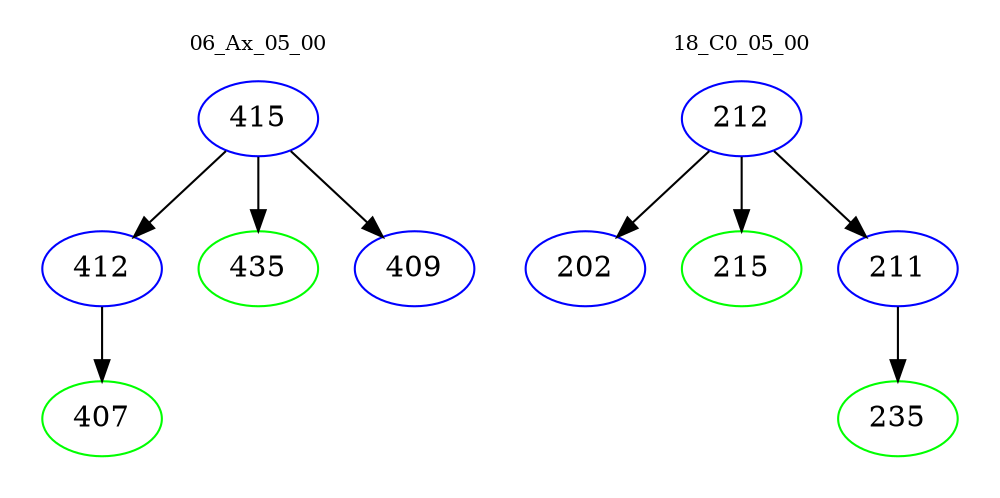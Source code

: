 digraph{
subgraph cluster_0 {
color = white
label = "06_Ax_05_00";
fontsize=10;
T0_415 [label="415", color="blue"]
T0_415 -> T0_412 [color="black"]
T0_412 [label="412", color="blue"]
T0_412 -> T0_407 [color="black"]
T0_407 [label="407", color="green"]
T0_415 -> T0_435 [color="black"]
T0_435 [label="435", color="green"]
T0_415 -> T0_409 [color="black"]
T0_409 [label="409", color="blue"]
}
subgraph cluster_1 {
color = white
label = "18_C0_05_00";
fontsize=10;
T1_212 [label="212", color="blue"]
T1_212 -> T1_202 [color="black"]
T1_202 [label="202", color="blue"]
T1_212 -> T1_215 [color="black"]
T1_215 [label="215", color="green"]
T1_212 -> T1_211 [color="black"]
T1_211 [label="211", color="blue"]
T1_211 -> T1_235 [color="black"]
T1_235 [label="235", color="green"]
}
}
